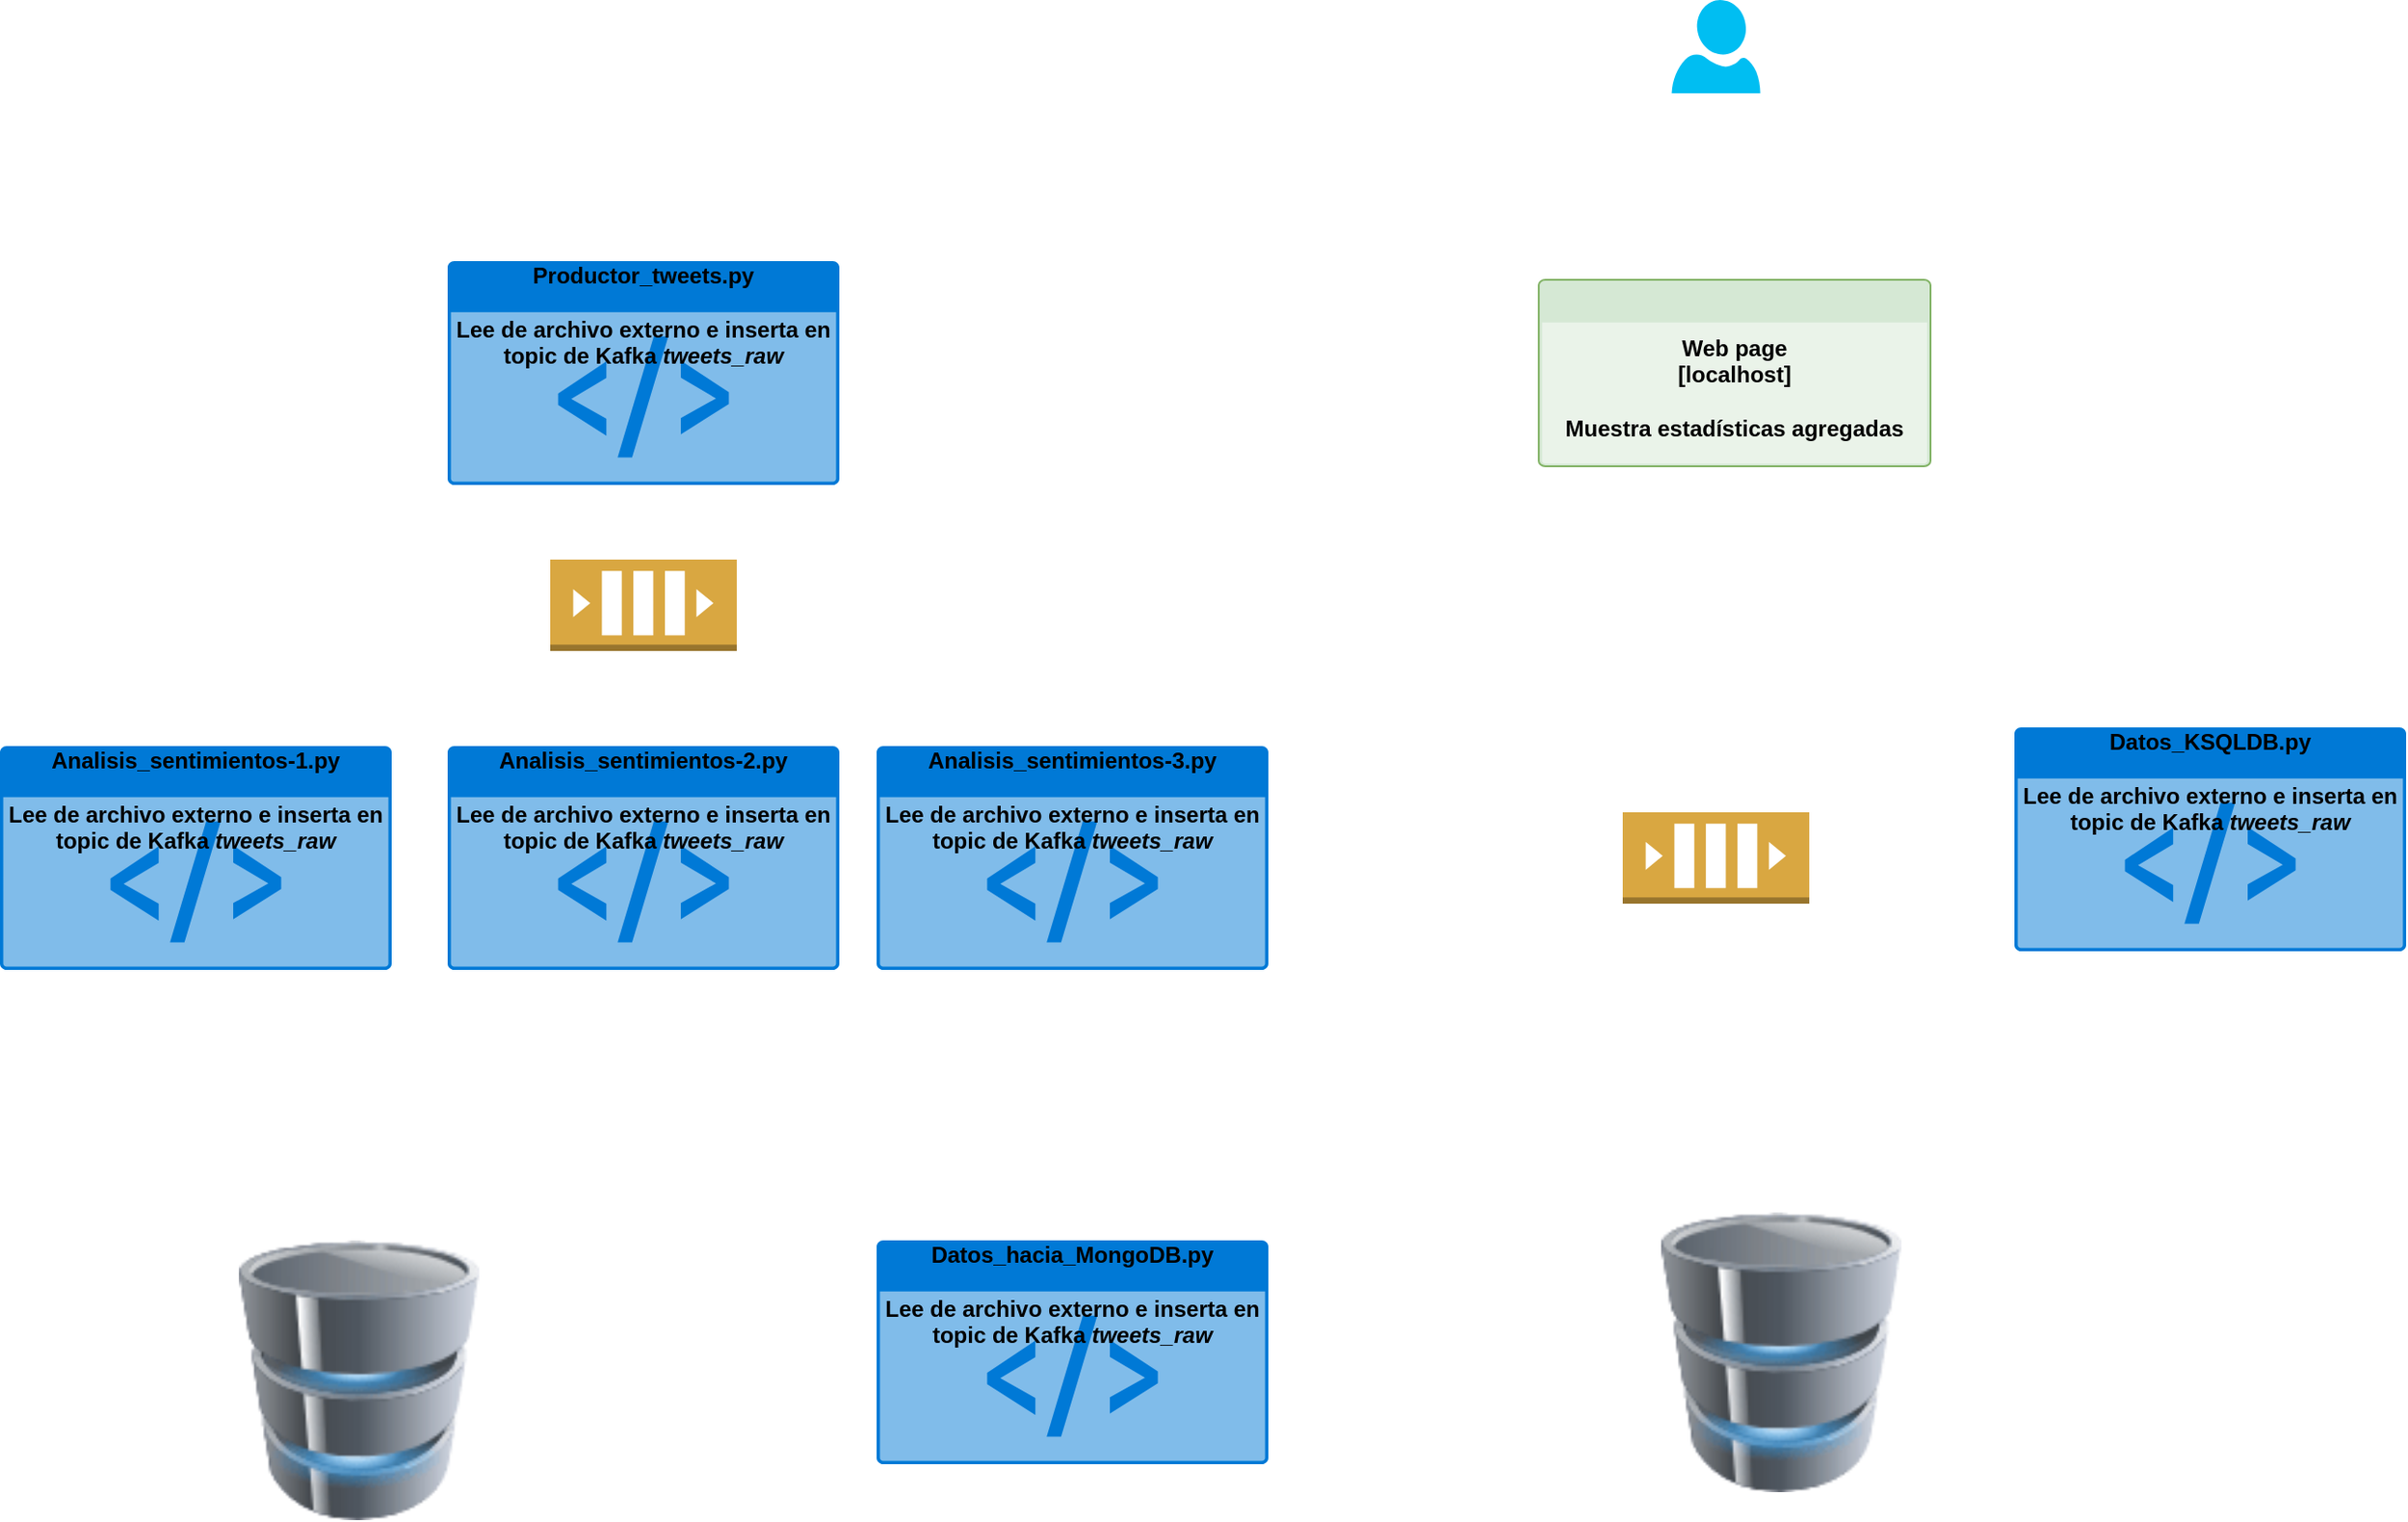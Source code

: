 <mxfile version="24.0.7" type="device">
  <diagram name="Page-1" id="b520641d-4fe3-3701-9064-5fc419738815">
    <mxGraphModel dx="1372" dy="801" grid="1" gridSize="10" guides="1" tooltips="1" connect="1" arrows="1" fold="1" page="1" pageScale="1" pageWidth="1100" pageHeight="850" background="none" math="0" shadow="0">
      <root>
        <mxCell id="0" />
        <mxCell id="1" parent="0" />
        <mxCell id="863dnt-MRuTmCtJNxKZf-3" value="" style="verticalLabelPosition=bottom;html=1;verticalAlign=top;align=center;strokeColor=none;fillColor=#00BEF2;shape=mxgraph.azure.user;" parent="1" vertex="1">
          <mxGeometry x="976.25" y="90" width="47.5" height="50" as="geometry" />
        </mxCell>
        <mxCell id="863dnt-MRuTmCtJNxKZf-8" value="&lt;div&gt;&lt;b&gt;&lt;br&gt;&lt;/b&gt;&lt;/div&gt;&lt;b&gt;&lt;div&gt;&lt;b&gt;&lt;br&gt;&lt;/b&gt;&lt;/div&gt;Web page&lt;/b&gt;&lt;div&gt;&lt;b&gt;[localhost]&lt;/b&gt;&lt;/div&gt;&lt;div&gt;&lt;b&gt;&lt;br&gt;&lt;/b&gt;&lt;/div&gt;&lt;div&gt;&lt;b&gt;Muestra estadísticas agregadas&lt;/b&gt;&lt;/div&gt;" style="html=1;whiteSpace=wrap;strokeColor=#82b366;fillColor=#d5e8d4;labelPosition=center;verticalLabelPosition=middle;verticalAlign=top;align=center;fontSize=12;outlineConnect=0;spacingTop=-6;sketch=0;shape=mxgraph.sitemap.page;" parent="1" vertex="1">
          <mxGeometry x="905" y="240" width="210" height="100" as="geometry" />
        </mxCell>
        <mxCell id="863dnt-MRuTmCtJNxKZf-9" value="&lt;div&gt;&lt;span style=&quot;background-color: initial;&quot;&gt;Productor_tweets.py&lt;/span&gt;&lt;br&gt;&lt;/div&gt;&lt;div&gt;&lt;span style=&quot;background-color: initial;&quot;&gt;&lt;br&gt;&lt;/span&gt;&lt;/div&gt;&lt;div&gt;&lt;span style=&quot;background-color: initial;&quot;&gt;Lee de archivo externo e inserta en topic de Kafka &lt;i style=&quot;&quot;&gt;tweets_raw&lt;/i&gt;&lt;/span&gt;&lt;/div&gt;" style="html=1;whiteSpace=wrap;strokeColor=none;fillColor=#0079D6;labelPosition=center;verticalLabelPosition=middle;verticalAlign=top;align=center;fontSize=12;outlineConnect=0;spacingTop=-6;fontColor=#000000;sketch=0;shape=mxgraph.sitemap.script;fontStyle=1" parent="1" vertex="1">
          <mxGeometry x="320" y="230" width="210" height="120" as="geometry" />
        </mxCell>
        <mxCell id="UUoN9P8smBd7PJZ9owr4-2" value="&lt;div&gt;&lt;span style=&quot;background-color: initial;&quot;&gt;Analisis_sentimientos-1.py&lt;/span&gt;&lt;br&gt;&lt;/div&gt;&lt;div&gt;&lt;span style=&quot;background-color: initial;&quot;&gt;&lt;br&gt;&lt;/span&gt;&lt;/div&gt;&lt;div&gt;&lt;span style=&quot;background-color: initial;&quot;&gt;Lee de archivo externo e inserta en topic de Kafka &lt;i style=&quot;&quot;&gt;tweets_raw&lt;/i&gt;&lt;/span&gt;&lt;/div&gt;" style="html=1;whiteSpace=wrap;strokeColor=none;fillColor=#0079D6;labelPosition=center;verticalLabelPosition=middle;verticalAlign=top;align=center;fontSize=12;outlineConnect=0;spacingTop=-6;fontColor=#000000;sketch=0;shape=mxgraph.sitemap.script;fontStyle=1" vertex="1" parent="1">
          <mxGeometry x="80" y="490" width="210" height="120" as="geometry" />
        </mxCell>
        <mxCell id="UUoN9P8smBd7PJZ9owr4-3" value="&lt;div&gt;&lt;span style=&quot;background-color: initial;&quot;&gt;Analisis_sentimientos-2&lt;/span&gt;&lt;span style=&quot;background-color: initial;&quot;&gt;.py&lt;/span&gt;&lt;br&gt;&lt;/div&gt;&lt;div&gt;&lt;span style=&quot;background-color: initial;&quot;&gt;&lt;br&gt;&lt;/span&gt;&lt;/div&gt;&lt;div&gt;&lt;span style=&quot;background-color: initial;&quot;&gt;Lee de archivo externo e inserta en topic de Kafka &lt;i style=&quot;&quot;&gt;tweets_raw&lt;/i&gt;&lt;/span&gt;&lt;/div&gt;" style="html=1;whiteSpace=wrap;strokeColor=none;fillColor=#0079D6;labelPosition=center;verticalLabelPosition=middle;verticalAlign=top;align=center;fontSize=12;outlineConnect=0;spacingTop=-6;fontColor=#000000;sketch=0;shape=mxgraph.sitemap.script;fontStyle=1" vertex="1" parent="1">
          <mxGeometry x="320" y="490" width="210" height="120" as="geometry" />
        </mxCell>
        <mxCell id="UUoN9P8smBd7PJZ9owr4-4" value="&lt;div&gt;&lt;span style=&quot;background-color: initial;&quot;&gt;Analisis_sentimientos-3&lt;/span&gt;&lt;span style=&quot;background-color: initial;&quot;&gt;.py&lt;/span&gt;&lt;br&gt;&lt;/div&gt;&lt;div&gt;&lt;span style=&quot;background-color: initial;&quot;&gt;&lt;br&gt;&lt;/span&gt;&lt;/div&gt;&lt;div&gt;&lt;span style=&quot;background-color: initial;&quot;&gt;Lee de archivo externo e inserta en topic de Kafka &lt;i style=&quot;&quot;&gt;tweets_raw&lt;/i&gt;&lt;/span&gt;&lt;/div&gt;" style="html=1;whiteSpace=wrap;strokeColor=none;fillColor=#0079D6;labelPosition=center;verticalLabelPosition=middle;verticalAlign=top;align=center;fontSize=12;outlineConnect=0;spacingTop=-6;fontColor=#000000;sketch=0;shape=mxgraph.sitemap.script;fontStyle=1" vertex="1" parent="1">
          <mxGeometry x="550" y="490" width="210" height="120" as="geometry" />
        </mxCell>
        <mxCell id="UUoN9P8smBd7PJZ9owr4-5" value="&lt;div&gt;&lt;span style=&quot;background-color: initial;&quot;&gt;Datos_hacia_MongoDB.py&lt;/span&gt;&lt;br&gt;&lt;/div&gt;&lt;div&gt;&lt;span style=&quot;background-color: initial;&quot;&gt;&lt;br&gt;&lt;/span&gt;&lt;/div&gt;&lt;div&gt;&lt;span style=&quot;background-color: initial;&quot;&gt;Lee de archivo externo e inserta en topic de Kafka &lt;i style=&quot;&quot;&gt;tweets_raw&lt;/i&gt;&lt;/span&gt;&lt;/div&gt;" style="html=1;whiteSpace=wrap;strokeColor=none;fillColor=#0079D6;labelPosition=center;verticalLabelPosition=middle;verticalAlign=top;align=center;fontSize=12;outlineConnect=0;spacingTop=-6;fontColor=#000000;sketch=0;shape=mxgraph.sitemap.script;fontStyle=1" vertex="1" parent="1">
          <mxGeometry x="550" y="755" width="210" height="120" as="geometry" />
        </mxCell>
        <mxCell id="UUoN9P8smBd7PJZ9owr4-7" value="" style="outlineConnect=0;dashed=0;verticalLabelPosition=bottom;verticalAlign=top;align=center;html=1;shape=mxgraph.aws3.queue;fillColor=#D9A741;gradientColor=none;" vertex="1" parent="1">
          <mxGeometry x="375" y="390" width="100" height="49" as="geometry" />
        </mxCell>
        <mxCell id="UUoN9P8smBd7PJZ9owr4-8" value="&lt;div&gt;&lt;span style=&quot;background-color: initial;&quot;&gt;Datos_KSQLDB.py&lt;/span&gt;&lt;br&gt;&lt;/div&gt;&lt;div&gt;&lt;span style=&quot;background-color: initial;&quot;&gt;&lt;br&gt;&lt;/span&gt;&lt;/div&gt;&lt;div&gt;&lt;span style=&quot;background-color: initial;&quot;&gt;Lee de archivo externo e inserta en topic de Kafka &lt;i style=&quot;&quot;&gt;tweets_raw&lt;/i&gt;&lt;/span&gt;&lt;/div&gt;" style="html=1;whiteSpace=wrap;strokeColor=none;fillColor=#0079D6;labelPosition=center;verticalLabelPosition=middle;verticalAlign=top;align=center;fontSize=12;outlineConnect=0;spacingTop=-6;fontColor=#000000;sketch=0;shape=mxgraph.sitemap.script;fontStyle=1" vertex="1" parent="1">
          <mxGeometry x="1160" y="480" width="210" height="120" as="geometry" />
        </mxCell>
        <mxCell id="UUoN9P8smBd7PJZ9owr4-9" value="" style="outlineConnect=0;dashed=0;verticalLabelPosition=bottom;verticalAlign=top;align=center;html=1;shape=mxgraph.aws3.queue;fillColor=#D9A741;gradientColor=none;" vertex="1" parent="1">
          <mxGeometry x="950" y="525.5" width="100" height="49" as="geometry" />
        </mxCell>
        <mxCell id="UUoN9P8smBd7PJZ9owr4-12" value="" style="image;html=1;image=img/lib/clip_art/computers/Database_128x128.png" vertex="1" parent="1">
          <mxGeometry x="157.5" y="755" width="230" height="150" as="geometry" />
        </mxCell>
        <mxCell id="UUoN9P8smBd7PJZ9owr4-13" value="" style="image;html=1;image=img/lib/clip_art/computers/Database_128x128.png" vertex="1" parent="1">
          <mxGeometry x="920" y="740" width="230" height="150" as="geometry" />
        </mxCell>
      </root>
    </mxGraphModel>
  </diagram>
</mxfile>

